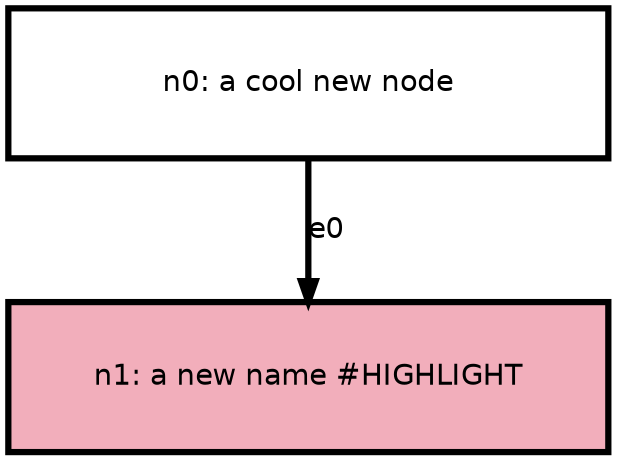 digraph {

    graph [fontname = "helvetica" rankdir=TB ranksep=0.75 nodesep=0.5];
    node [fontname = "helvetica" style="filled" shape=box height=1 width=4.0 penwidth=3];
    edge [fontname = "helvetica" penwidth=3 color="#000"];

    "n0" [label="n0: a cool new node" fillcolor="#FFFFFF" color="#000" fontcolor="#000"];
    "n1" [label="n1: a new name #HIGHLIGHT" fillcolor="#F2AEBB" color="#000" fontcolor="#000"];

    "n0" -> "n1" [label="e0"];

}